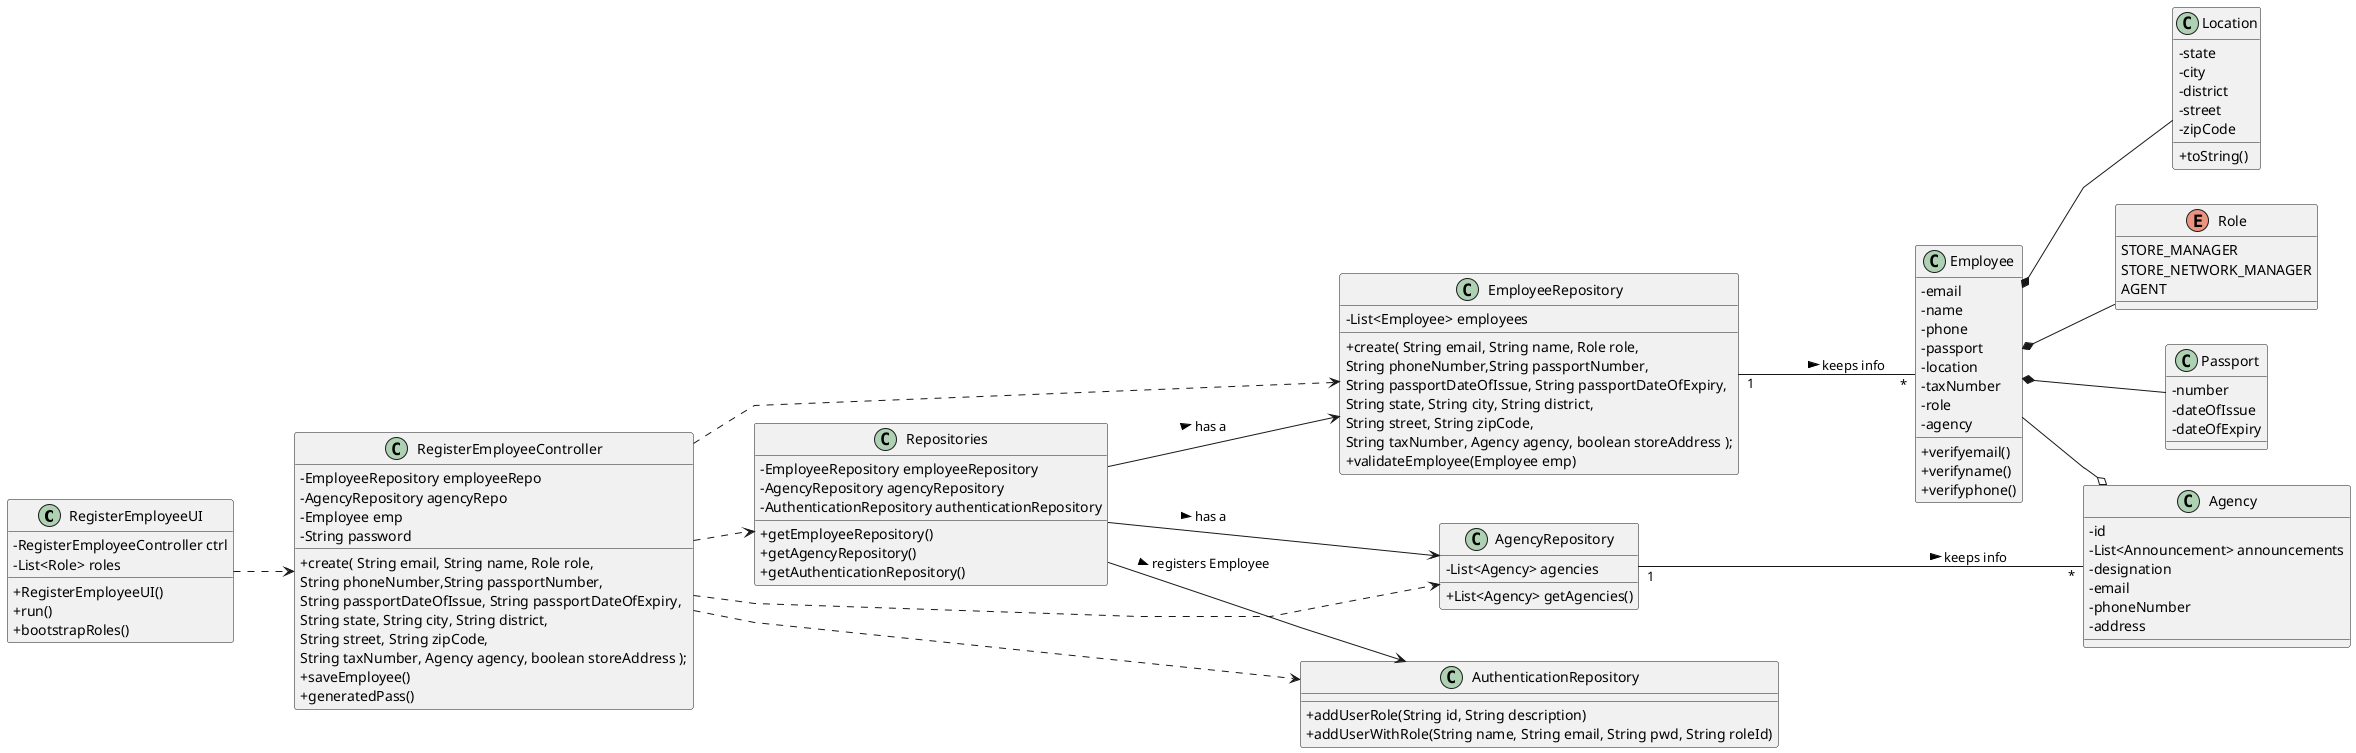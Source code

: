 @startuml
skinparam packageStyle rectangle
skinparam shadowing false
skinparam linetype polyline

skinparam classAttributeIconSize 0

left to right direction

class RegisterEmployeeUI{
-RegisterEmployeeController ctrl
-List<Role> roles
+RegisterEmployeeUI()
+run()
+bootstrapRoles()
}

class RegisterEmployeeController{
-EmployeeRepository employeeRepo
-AgencyRepository agencyRepo
-Employee emp
- String password
+create( String email, String name, Role role,\nString phoneNumber,String passportNumber,\nString passportDateOfIssue, String passportDateOfExpiry,\nString state, String city, String district, \nString street, String zipCode, \nString taxNumber, Agency agency, boolean storeAddress );
+saveEmployee()
+generatedPass()

}

class Employee{
-email
-name
-phone
-passport
-location
-taxNumber
-role
-agency
+verifyemail()
+verifyname()
+verifyphone()
}

class Passport{
-number
-dateOfIssue
-dateOfExpiry
}

class Location{
-state
-city
-district
-street
-zipCode
+toString()
}

class Agency{
-id
-List<Announcement> announcements
-designation
-email
-phoneNumber
-address
}

class EmployeeRepository{
-List<Employee> employees
+create( String email, String name, Role role,\nString phoneNumber,String passportNumber,\nString passportDateOfIssue, String passportDateOfExpiry,\nString state, String city, String district, \nString street, String zipCode, \nString taxNumber, Agency agency, boolean storeAddress );
+validateEmployee(Employee emp)
}
class AgencyRepository{
-List<Agency> agencies
+List<Agency> getAgencies()

}
class AuthenticationRepository{
+addUserRole(String id, String description)
+addUserWithRole(String name, String email, String pwd, String roleId)
}
class Repositories{
-EmployeeRepository employeeRepository
-AgencyRepository agencyRepository
-AuthenticationRepository authenticationRepository
+getEmployeeRepository()
+getAgencyRepository()
+getAuthenticationRepository()
}
enum Role{
STORE_MANAGER
STORE_NETWORK_MANAGER
AGENT
}

RegisterEmployeeUI ..> RegisterEmployeeController
RegisterEmployeeController ..> Repositories
Repositories --> EmployeeRepository : has a >
Repositories --> AgencyRepository : has a >
Repositories --> AuthenticationRepository : registers Employee >
RegisterEmployeeController ..> EmployeeRepository
RegisterEmployeeController ..> AgencyRepository
RegisterEmployeeController ..> AuthenticationRepository
AgencyRepository "1"--"*" Agency : keeps info >
EmployeeRepository "1"--"*" Employee : keeps info >
Employee *-- Passport
Employee *-- Location
Employee --o Agency
Employee *-- Role
@enduml